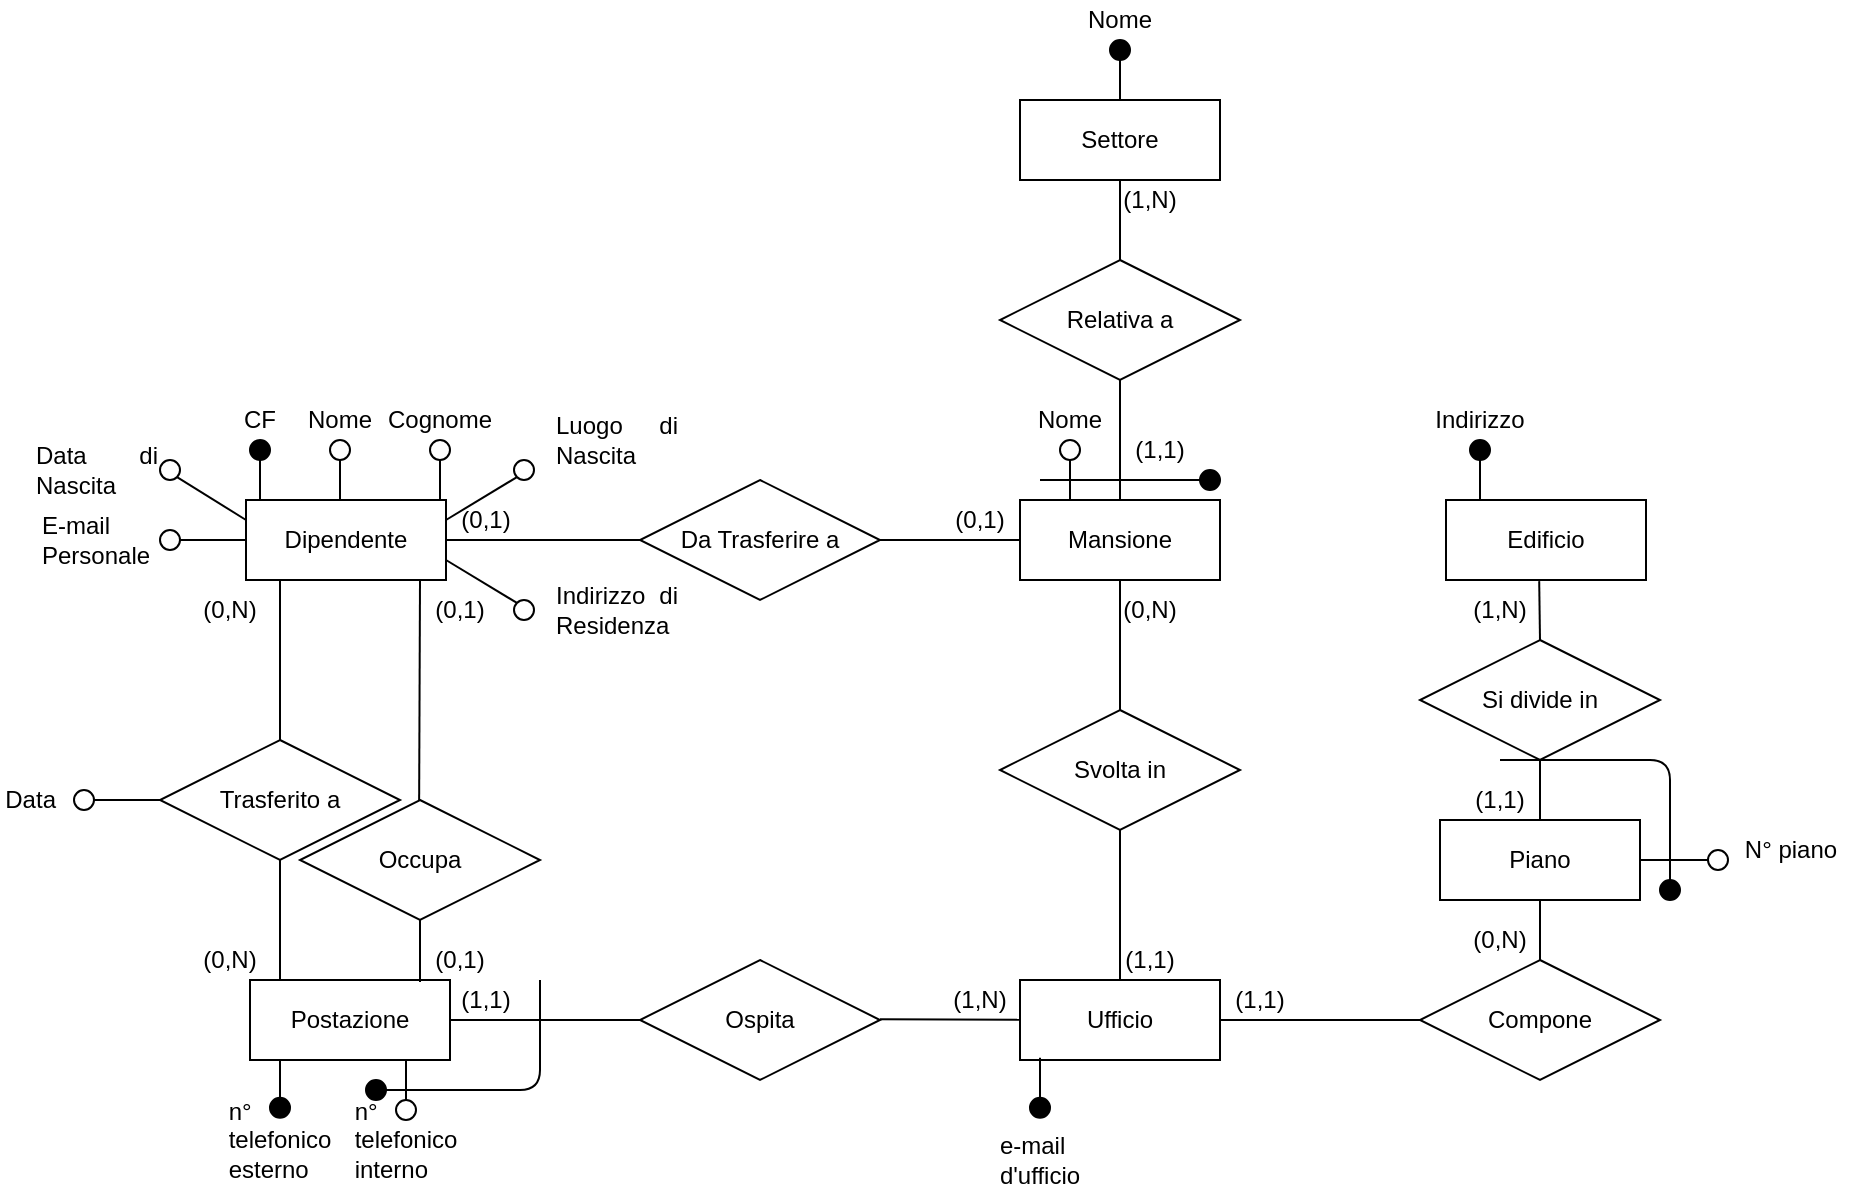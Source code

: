 <mxfile version="12.4.2" type="device" pages="1"><diagram id="H2HLlZwOEtIKmNLevdCi" name="Page-1"><mxGraphModel dx="1342" dy="815" grid="1" gridSize="10" guides="1" tooltips="1" connect="1" arrows="1" fold="1" page="1" pageScale="1" pageWidth="827" pageHeight="1169" math="0" shadow="0"><root><mxCell id="0"/><mxCell id="1" parent="0"/><mxCell id="3k5vM88fd0rZkR1TAz7x-1" value="Dipendente" style="whiteSpace=wrap;html=1;align=center;" parent="1" vertex="1"><mxGeometry x="363" y="390" width="100" height="40" as="geometry"/></mxCell><mxCell id="3k5vM88fd0rZkR1TAz7x-2" value="" style="ellipse;whiteSpace=wrap;html=1;aspect=fixed;fillColor=#000000;" parent="1" vertex="1"><mxGeometry x="365" y="360" width="10" height="10" as="geometry"/></mxCell><mxCell id="3k5vM88fd0rZkR1TAz7x-3" value="" style="endArrow=none;html=1;entryX=0.5;entryY=1;entryDx=0;entryDy=0;exitX=0.12;exitY=0;exitDx=0;exitDy=0;exitPerimeter=0;" parent="1" target="3k5vM88fd0rZkR1TAz7x-2" edge="1"><mxGeometry width="50" height="50" relative="1" as="geometry"><mxPoint x="370" y="390" as="sourcePoint"/><mxPoint x="405" y="450" as="targetPoint"/></mxGeometry></mxCell><mxCell id="3k5vM88fd0rZkR1TAz7x-4" value="CF" style="text;html=1;strokeColor=none;fillColor=none;align=center;verticalAlign=middle;whiteSpace=wrap;rounded=0;" parent="1" vertex="1"><mxGeometry x="350" y="340" width="40" height="20" as="geometry"/></mxCell><mxCell id="3k5vM88fd0rZkR1TAz7x-5" value="" style="ellipse;whiteSpace=wrap;html=1;aspect=fixed;" parent="1" vertex="1"><mxGeometry x="405" y="360" width="10" height="10" as="geometry"/></mxCell><mxCell id="3k5vM88fd0rZkR1TAz7x-6" value="" style="endArrow=none;html=1;entryX=0.5;entryY=1;entryDx=0;entryDy=0;exitX=0.12;exitY=0;exitDx=0;exitDy=0;exitPerimeter=0;" parent="1" target="3k5vM88fd0rZkR1TAz7x-5" edge="1"><mxGeometry width="50" height="50" relative="1" as="geometry"><mxPoint x="410" y="390" as="sourcePoint"/><mxPoint x="445" y="450" as="targetPoint"/></mxGeometry></mxCell><mxCell id="3k5vM88fd0rZkR1TAz7x-7" value="Nome" style="text;html=1;strokeColor=none;fillColor=none;align=center;verticalAlign=middle;whiteSpace=wrap;rounded=0;" parent="1" vertex="1"><mxGeometry x="390" y="340" width="40" height="20" as="geometry"/></mxCell><mxCell id="3k5vM88fd0rZkR1TAz7x-8" value="" style="ellipse;whiteSpace=wrap;html=1;aspect=fixed;" parent="1" vertex="1"><mxGeometry x="455" y="360" width="10" height="10" as="geometry"/></mxCell><mxCell id="3k5vM88fd0rZkR1TAz7x-9" value="" style="endArrow=none;html=1;entryX=0.5;entryY=1;entryDx=0;entryDy=0;exitX=0.12;exitY=0;exitDx=0;exitDy=0;exitPerimeter=0;" parent="1" target="3k5vM88fd0rZkR1TAz7x-8" edge="1"><mxGeometry width="50" height="50" relative="1" as="geometry"><mxPoint x="460" y="390" as="sourcePoint"/><mxPoint x="495" y="450" as="targetPoint"/></mxGeometry></mxCell><mxCell id="3k5vM88fd0rZkR1TAz7x-10" value="Cognome" style="text;html=1;strokeColor=none;fillColor=none;align=center;verticalAlign=middle;whiteSpace=wrap;rounded=0;" parent="1" vertex="1"><mxGeometry x="440" y="340" width="40" height="20" as="geometry"/></mxCell><mxCell id="3k5vM88fd0rZkR1TAz7x-11" value="" style="ellipse;whiteSpace=wrap;html=1;aspect=fixed;" parent="1" vertex="1"><mxGeometry x="497" y="370" width="10" height="10" as="geometry"/></mxCell><mxCell id="3k5vM88fd0rZkR1TAz7x-12" value="" style="endArrow=none;html=1;entryX=0;entryY=1;entryDx=0;entryDy=0;exitX=1;exitY=0.25;exitDx=0;exitDy=0;" parent="1" source="3k5vM88fd0rZkR1TAz7x-1" target="3k5vM88fd0rZkR1TAz7x-11" edge="1"><mxGeometry width="50" height="50" relative="1" as="geometry"><mxPoint x="465" y="410" as="sourcePoint"/><mxPoint x="537" y="460" as="targetPoint"/></mxGeometry></mxCell><mxCell id="3k5vM88fd0rZkR1TAz7x-13" value="&lt;div style=&quot;text-align: justify&quot;&gt;&lt;span&gt;Luogo di Nascita&lt;/span&gt;&lt;/div&gt;" style="text;html=1;strokeColor=none;fillColor=none;align=center;verticalAlign=middle;whiteSpace=wrap;rounded=0;" parent="1" vertex="1"><mxGeometry x="517" y="350" width="63" height="20" as="geometry"/></mxCell><mxCell id="3k5vM88fd0rZkR1TAz7x-17" value="&lt;div style=&quot;text-align: justify&quot;&gt;&lt;span&gt;Data di Nascita&lt;/span&gt;&lt;/div&gt;" style="text;html=1;strokeColor=none;fillColor=none;align=center;verticalAlign=middle;whiteSpace=wrap;rounded=0;" parent="1" vertex="1"><mxGeometry x="257" y="365" width="63" height="20" as="geometry"/></mxCell><mxCell id="3k5vM88fd0rZkR1TAz7x-20" value="" style="ellipse;whiteSpace=wrap;html=1;aspect=fixed;" parent="1" vertex="1"><mxGeometry x="497" y="440" width="10" height="10" as="geometry"/></mxCell><mxCell id="3k5vM88fd0rZkR1TAz7x-21" value="" style="endArrow=none;html=1;entryX=0;entryY=0;entryDx=0;entryDy=0;exitX=1;exitY=0.75;exitDx=0;exitDy=0;" parent="1" source="3k5vM88fd0rZkR1TAz7x-1" target="3k5vM88fd0rZkR1TAz7x-20" edge="1"><mxGeometry width="50" height="50" relative="1" as="geometry"><mxPoint x="537" y="490" as="sourcePoint"/><mxPoint x="572" y="550" as="targetPoint"/></mxGeometry></mxCell><mxCell id="3k5vM88fd0rZkR1TAz7x-22" value="&lt;div style=&quot;text-align: justify&quot;&gt;&lt;span&gt;Indirizzo di Residenza&lt;/span&gt;&lt;/div&gt;" style="text;html=1;strokeColor=none;fillColor=none;align=center;verticalAlign=middle;whiteSpace=wrap;rounded=0;" parent="1" vertex="1"><mxGeometry x="517" y="435" width="63" height="20" as="geometry"/></mxCell><mxCell id="3k5vM88fd0rZkR1TAz7x-33" value="" style="ellipse;whiteSpace=wrap;html=1;aspect=fixed;" parent="1" vertex="1"><mxGeometry x="320" y="405" width="10" height="10" as="geometry"/></mxCell><mxCell id="3k5vM88fd0rZkR1TAz7x-34" value="" style="endArrow=none;html=1;entryX=1;entryY=0.5;entryDx=0;entryDy=0;exitX=0;exitY=0.5;exitDx=0;exitDy=0;" parent="1" source="3k5vM88fd0rZkR1TAz7x-1" target="3k5vM88fd0rZkR1TAz7x-33" edge="1"><mxGeometry width="50" height="50" relative="1" as="geometry"><mxPoint x="300" y="430" as="sourcePoint"/><mxPoint x="335" y="490" as="targetPoint"/></mxGeometry></mxCell><mxCell id="3k5vM88fd0rZkR1TAz7x-35" value="&lt;div style=&quot;text-align: justify&quot;&gt;&lt;span&gt;E-mail Personale&lt;/span&gt;&lt;/div&gt;" style="text;html=1;strokeColor=none;fillColor=none;align=center;verticalAlign=middle;whiteSpace=wrap;rounded=0;" parent="1" vertex="1"><mxGeometry x="260" y="400" width="60" height="20" as="geometry"/></mxCell><mxCell id="3k5vM88fd0rZkR1TAz7x-36" value="" style="ellipse;whiteSpace=wrap;html=1;aspect=fixed;direction=west;" parent="1" vertex="1"><mxGeometry x="320" y="370" width="10" height="10" as="geometry"/></mxCell><mxCell id="0-LK8YmRTWnci_70utCh-23" value="Mansione" style="whiteSpace=wrap;html=1;align=center;" parent="1" vertex="1"><mxGeometry x="750" y="390.0" width="100" height="40" as="geometry"/></mxCell><mxCell id="9NkHL0FcafXhTXbEbw9g-3" value="Postazione" style="whiteSpace=wrap;html=1;align=center;" parent="1" vertex="1"><mxGeometry x="365" y="630" width="100" height="40" as="geometry"/></mxCell><mxCell id="9NkHL0FcafXhTXbEbw9g-4" value="Occupa" style="shape=rhombus;perimeter=rhombusPerimeter;whiteSpace=wrap;html=1;align=center;" parent="1" vertex="1"><mxGeometry x="390" y="540" width="120" height="60" as="geometry"/></mxCell><mxCell id="9NkHL0FcafXhTXbEbw9g-7" value="" style="endArrow=none;html=1;" parent="1" edge="1"><mxGeometry width="50" height="50" relative="1" as="geometry"><mxPoint x="449.571" y="540.214" as="sourcePoint"/><mxPoint x="450" y="430" as="targetPoint"/></mxGeometry></mxCell><mxCell id="9NkHL0FcafXhTXbEbw9g-8" value="" style="endArrow=none;html=1;entryX=0.5;entryY=1;entryDx=0;entryDy=0;" parent="1" target="9NkHL0FcafXhTXbEbw9g-4" edge="1"><mxGeometry width="50" height="50" relative="1" as="geometry"><mxPoint x="450" y="631" as="sourcePoint"/><mxPoint x="412.71" y="560" as="targetPoint"/></mxGeometry></mxCell><mxCell id="9NkHL0FcafXhTXbEbw9g-9" value="(0,1)" style="text;html=1;strokeColor=none;fillColor=none;align=center;verticalAlign=middle;whiteSpace=wrap;rounded=0;" parent="1" vertex="1"><mxGeometry x="450" y="435" width="40" height="20" as="geometry"/></mxCell><mxCell id="9NkHL0FcafXhTXbEbw9g-10" value="(0,1)" style="text;html=1;strokeColor=none;fillColor=none;align=center;verticalAlign=middle;whiteSpace=wrap;rounded=0;" parent="1" vertex="1"><mxGeometry x="450" y="610" width="40" height="20" as="geometry"/></mxCell><mxCell id="9NkHL0FcafXhTXbEbw9g-11" value="Trasferito a" style="shape=rhombus;perimeter=rhombusPerimeter;whiteSpace=wrap;html=1;align=center;" parent="1" vertex="1"><mxGeometry x="320" y="510" width="120" height="60" as="geometry"/></mxCell><mxCell id="9NkHL0FcafXhTXbEbw9g-12" value="" style="endArrow=none;html=1;entryX=0.5;entryY=0;entryDx=0;entryDy=0;" parent="1" target="9NkHL0FcafXhTXbEbw9g-11" edge="1"><mxGeometry width="50" height="50" relative="1" as="geometry"><mxPoint x="380" y="430" as="sourcePoint"/><mxPoint x="150" y="510" as="targetPoint"/></mxGeometry></mxCell><mxCell id="9NkHL0FcafXhTXbEbw9g-13" value="" style="endArrow=none;html=1;entryX=0.5;entryY=1;entryDx=0;entryDy=0;" parent="1" target="9NkHL0FcafXhTXbEbw9g-11" edge="1"><mxGeometry width="50" height="50" relative="1" as="geometry"><mxPoint x="380" y="630" as="sourcePoint"/><mxPoint x="320" y="590" as="targetPoint"/></mxGeometry></mxCell><mxCell id="9NkHL0FcafXhTXbEbw9g-14" value="" style="ellipse;whiteSpace=wrap;html=1;aspect=fixed;" parent="1" vertex="1"><mxGeometry x="277" y="535" width="10" height="10" as="geometry"/></mxCell><mxCell id="9NkHL0FcafXhTXbEbw9g-15" value="" style="endArrow=none;html=1;entryX=1;entryY=0.5;entryDx=0;entryDy=0;exitX=0;exitY=0.5;exitDx=0;exitDy=0;" parent="1" target="9NkHL0FcafXhTXbEbw9g-14" edge="1"><mxGeometry width="50" height="50" relative="1" as="geometry"><mxPoint x="320" y="540" as="sourcePoint"/><mxPoint x="292" y="620" as="targetPoint"/></mxGeometry></mxCell><mxCell id="9NkHL0FcafXhTXbEbw9g-16" value="&lt;div style=&quot;text-align: justify&quot;&gt;Data&lt;/div&gt;" style="text;html=1;strokeColor=none;fillColor=none;align=right;verticalAlign=middle;whiteSpace=wrap;rounded=0;" parent="1" vertex="1"><mxGeometry x="240" y="530" width="30" height="20" as="geometry"/></mxCell><mxCell id="9NkHL0FcafXhTXbEbw9g-18" value="" style="endArrow=none;html=1;exitX=0.5;exitY=0;exitDx=0;exitDy=0;" parent="1" edge="1"><mxGeometry width="50" height="50" relative="1" as="geometry"><mxPoint x="380" y="690" as="sourcePoint"/><mxPoint x="380" y="670" as="targetPoint"/></mxGeometry></mxCell><mxCell id="9NkHL0FcafXhTXbEbw9g-19" value="&lt;div style=&quot;text-align: justify&quot;&gt;&lt;span&gt;n° telefonico esterno&lt;/span&gt;&lt;/div&gt;" style="text;html=1;strokeColor=none;fillColor=none;align=center;verticalAlign=middle;whiteSpace=wrap;rounded=0;" parent="1" vertex="1"><mxGeometry x="360" y="700" width="40" height="20" as="geometry"/></mxCell><mxCell id="9NkHL0FcafXhTXbEbw9g-23" value="" style="ellipse;whiteSpace=wrap;html=1;aspect=fixed;" parent="1" vertex="1"><mxGeometry x="438" y="690" width="10" height="10" as="geometry"/></mxCell><mxCell id="9NkHL0FcafXhTXbEbw9g-24" value="" style="endArrow=none;html=1;exitX=0.5;exitY=0;exitDx=0;exitDy=0;" parent="1" source="9NkHL0FcafXhTXbEbw9g-23" edge="1"><mxGeometry width="50" height="50" relative="1" as="geometry"><mxPoint x="433" y="690" as="sourcePoint"/><mxPoint x="443" y="670" as="targetPoint"/></mxGeometry></mxCell><mxCell id="9NkHL0FcafXhTXbEbw9g-25" value="&lt;div style=&quot;text-align: justify&quot;&gt;&lt;span&gt;n° telefonico interno&lt;/span&gt;&lt;/div&gt;" style="text;html=1;strokeColor=none;fillColor=none;align=center;verticalAlign=middle;whiteSpace=wrap;rounded=0;" parent="1" vertex="1"><mxGeometry x="423" y="700" width="40" height="20" as="geometry"/></mxCell><mxCell id="9NkHL0FcafXhTXbEbw9g-26" value="(0,N)" style="text;html=1;strokeColor=none;fillColor=none;align=center;verticalAlign=middle;whiteSpace=wrap;rounded=0;" parent="1" vertex="1"><mxGeometry x="335" y="435" width="40" height="20" as="geometry"/></mxCell><mxCell id="9NkHL0FcafXhTXbEbw9g-27" value="(0,N)" style="text;html=1;strokeColor=none;fillColor=none;align=center;verticalAlign=middle;whiteSpace=wrap;rounded=0;" parent="1" vertex="1"><mxGeometry x="335" y="610" width="40" height="20" as="geometry"/></mxCell><mxCell id="9NkHL0FcafXhTXbEbw9g-28" value="" style="ellipse;whiteSpace=wrap;html=1;aspect=fixed;fillColor=#000000;" parent="1" vertex="1"><mxGeometry x="375" y="688.89" width="10" height="10" as="geometry"/></mxCell><mxCell id="9NkHL0FcafXhTXbEbw9g-29" value="Ufficio" style="whiteSpace=wrap;html=1;align=center;" parent="1" vertex="1"><mxGeometry x="750" y="630" width="100" height="40" as="geometry"/></mxCell><mxCell id="9NkHL0FcafXhTXbEbw9g-30" value="Ospita" style="shape=rhombus;perimeter=rhombusPerimeter;whiteSpace=wrap;html=1;align=center;" parent="1" vertex="1"><mxGeometry x="560" y="620" width="120" height="60" as="geometry"/></mxCell><mxCell id="9NkHL0FcafXhTXbEbw9g-31" value="" style="endArrow=none;html=1;exitX=1;exitY=0.5;exitDx=0;exitDy=0;entryX=0;entryY=0.5;entryDx=0;entryDy=0;" parent="1" source="9NkHL0FcafXhTXbEbw9g-3" target="9NkHL0FcafXhTXbEbw9g-30" edge="1"><mxGeometry width="50" height="50" relative="1" as="geometry"><mxPoint x="530" y="760" as="sourcePoint"/><mxPoint x="580" y="710" as="targetPoint"/></mxGeometry></mxCell><mxCell id="9NkHL0FcafXhTXbEbw9g-32" value="" style="endArrow=none;html=1;exitX=1;exitY=0.5;exitDx=0;exitDy=0;" parent="1" target="9NkHL0FcafXhTXbEbw9g-29" edge="1"><mxGeometry width="50" height="50" relative="1" as="geometry"><mxPoint x="680" y="649.58" as="sourcePoint"/><mxPoint x="775" y="649.58" as="targetPoint"/></mxGeometry></mxCell><mxCell id="9NkHL0FcafXhTXbEbw9g-33" value="(1,1)" style="text;html=1;strokeColor=none;fillColor=none;align=center;verticalAlign=middle;whiteSpace=wrap;rounded=0;" parent="1" vertex="1"><mxGeometry x="463" y="630" width="40" height="20" as="geometry"/></mxCell><mxCell id="9NkHL0FcafXhTXbEbw9g-34" value="(1,N)" style="text;html=1;strokeColor=none;fillColor=none;align=center;verticalAlign=middle;whiteSpace=wrap;rounded=0;" parent="1" vertex="1"><mxGeometry x="710" y="630" width="40" height="20" as="geometry"/></mxCell><mxCell id="9NkHL0FcafXhTXbEbw9g-39" value="" style="endArrow=none;html=1;exitX=0.5;exitY=0;exitDx=0;exitDy=0;" parent="1" edge="1"><mxGeometry width="50" height="50" relative="1" as="geometry"><mxPoint x="760" y="688.89" as="sourcePoint"/><mxPoint x="760" y="668.89" as="targetPoint"/></mxGeometry></mxCell><mxCell id="9NkHL0FcafXhTXbEbw9g-40" value="&lt;div style=&quot;text-align: justify&quot;&gt;&lt;span&gt;e-mail d'ufficio&lt;/span&gt;&lt;/div&gt;" style="text;html=1;strokeColor=none;fillColor=none;align=center;verticalAlign=middle;whiteSpace=wrap;rounded=0;" parent="1" vertex="1"><mxGeometry x="740" y="710" width="40" height="20" as="geometry"/></mxCell><mxCell id="9NkHL0FcafXhTXbEbw9g-44" value="Compone" style="shape=rhombus;perimeter=rhombusPerimeter;whiteSpace=wrap;html=1;align=center;" parent="1" vertex="1"><mxGeometry x="950" y="620" width="120" height="60" as="geometry"/></mxCell><mxCell id="9NkHL0FcafXhTXbEbw9g-45" value="" style="endArrow=none;html=1;" parent="1" source="9NkHL0FcafXhTXbEbw9g-29" target="9NkHL0FcafXhTXbEbw9g-44" edge="1"><mxGeometry width="50" height="50" relative="1" as="geometry"><mxPoint x="880" y="649.17" as="sourcePoint"/><mxPoint x="950" y="649" as="targetPoint"/></mxGeometry></mxCell><mxCell id="9NkHL0FcafXhTXbEbw9g-47" value="Piano" style="whiteSpace=wrap;html=1;align=center;" parent="1" vertex="1"><mxGeometry x="960" y="550" width="100" height="40" as="geometry"/></mxCell><mxCell id="9NkHL0FcafXhTXbEbw9g-48" value="" style="endArrow=none;html=1;" parent="1" source="9NkHL0FcafXhTXbEbw9g-49" edge="1"><mxGeometry width="50" height="50" relative="1" as="geometry"><mxPoint x="430" y="680" as="sourcePoint"/><mxPoint x="510" y="630" as="targetPoint"/><Array as="points"><mxPoint x="510" y="685"/></Array></mxGeometry></mxCell><mxCell id="9NkHL0FcafXhTXbEbw9g-49" value="" style="ellipse;whiteSpace=wrap;html=1;aspect=fixed;fillColor=#000000;" parent="1" vertex="1"><mxGeometry x="423" y="680" width="10" height="10" as="geometry"/></mxCell><mxCell id="9NkHL0FcafXhTXbEbw9g-50" value="" style="endArrow=none;html=1;" parent="1" target="9NkHL0FcafXhTXbEbw9g-49" edge="1"><mxGeometry width="50" height="50" relative="1" as="geometry"><mxPoint x="430" y="680" as="sourcePoint"/><mxPoint x="510" y="630" as="targetPoint"/><Array as="points"/></mxGeometry></mxCell><mxCell id="9NkHL0FcafXhTXbEbw9g-53" value="" style="endArrow=none;html=1;exitX=0.5;exitY=0;exitDx=0;exitDy=0;entryX=0.5;entryY=1;entryDx=0;entryDy=0;" parent="1" source="9NkHL0FcafXhTXbEbw9g-44" target="9NkHL0FcafXhTXbEbw9g-47" edge="1"><mxGeometry width="50" height="50" relative="1" as="geometry"><mxPoint x="880" y="610" as="sourcePoint"/><mxPoint x="930" y="560" as="targetPoint"/></mxGeometry></mxCell><mxCell id="9NkHL0FcafXhTXbEbw9g-54" value="&lt;div style=&quot;text-align: justify&quot;&gt;&lt;span&gt;N° piano&lt;/span&gt;&lt;/div&gt;" style="text;html=1;strokeColor=none;fillColor=none;align=center;verticalAlign=middle;whiteSpace=wrap;rounded=0;" parent="1" vertex="1"><mxGeometry x="1104" y="555" width="63" height="20" as="geometry"/></mxCell><mxCell id="9NkHL0FcafXhTXbEbw9g-55" value="" style="ellipse;whiteSpace=wrap;html=1;aspect=fixed;" parent="1" vertex="1"><mxGeometry x="1094" y="565" width="10" height="10" as="geometry"/></mxCell><mxCell id="9NkHL0FcafXhTXbEbw9g-56" value="" style="endArrow=none;html=1;" parent="1" source="9NkHL0FcafXhTXbEbw9g-47" target="9NkHL0FcafXhTXbEbw9g-55" edge="1"><mxGeometry width="50" height="50" relative="1" as="geometry"><mxPoint x="1060" y="575" as="sourcePoint"/><mxPoint x="1127" y="575" as="targetPoint"/></mxGeometry></mxCell><mxCell id="9NkHL0FcafXhTXbEbw9g-57" value="(1,1)" style="text;html=1;strokeColor=none;fillColor=none;align=center;verticalAlign=middle;whiteSpace=wrap;rounded=0;" parent="1" vertex="1"><mxGeometry x="850" y="630" width="40" height="20" as="geometry"/></mxCell><mxCell id="9NkHL0FcafXhTXbEbw9g-58" value="(0,N)" style="text;html=1;strokeColor=none;fillColor=none;align=center;verticalAlign=middle;whiteSpace=wrap;rounded=0;" parent="1" vertex="1"><mxGeometry x="970" y="600" width="40" height="20" as="geometry"/></mxCell><mxCell id="9NkHL0FcafXhTXbEbw9g-59" value="Si divide in" style="shape=rhombus;perimeter=rhombusPerimeter;whiteSpace=wrap;html=1;align=center;" parent="1" vertex="1"><mxGeometry x="950" y="460" width="120" height="60" as="geometry"/></mxCell><mxCell id="9NkHL0FcafXhTXbEbw9g-60" value="Edificio" style="whiteSpace=wrap;html=1;align=center;" parent="1" vertex="1"><mxGeometry x="963" y="390" width="100" height="40" as="geometry"/></mxCell><mxCell id="9NkHL0FcafXhTXbEbw9g-61" value="" style="endArrow=none;html=1;entryX=0.466;entryY=1.014;entryDx=0;entryDy=0;entryPerimeter=0;exitX=0.5;exitY=0;exitDx=0;exitDy=0;" parent="1" source="9NkHL0FcafXhTXbEbw9g-59" target="9NkHL0FcafXhTXbEbw9g-60" edge="1"><mxGeometry width="50" height="50" relative="1" as="geometry"><mxPoint x="830" y="490" as="sourcePoint"/><mxPoint x="880" y="440" as="targetPoint"/></mxGeometry></mxCell><mxCell id="9NkHL0FcafXhTXbEbw9g-62" value="" style="endArrow=none;html=1;entryX=0.5;entryY=1;entryDx=0;entryDy=0;exitX=0.5;exitY=0;exitDx=0;exitDy=0;" parent="1" source="9NkHL0FcafXhTXbEbw9g-47" target="9NkHL0FcafXhTXbEbw9g-59" edge="1"><mxGeometry width="50" height="50" relative="1" as="geometry"><mxPoint x="900" y="550" as="sourcePoint"/><mxPoint x="950" y="500" as="targetPoint"/></mxGeometry></mxCell><mxCell id="9NkHL0FcafXhTXbEbw9g-64" value="" style="ellipse;whiteSpace=wrap;html=1;aspect=fixed;fillColor=#000000;" parent="1" vertex="1"><mxGeometry x="975" y="360" width="10" height="10" as="geometry"/></mxCell><mxCell id="9NkHL0FcafXhTXbEbw9g-65" value="" style="endArrow=none;html=1;entryX=0.5;entryY=1;entryDx=0;entryDy=0;exitX=0.12;exitY=0;exitDx=0;exitDy=0;exitPerimeter=0;" parent="1" target="9NkHL0FcafXhTXbEbw9g-64" edge="1"><mxGeometry width="50" height="50" relative="1" as="geometry"><mxPoint x="980" y="390" as="sourcePoint"/><mxPoint x="1015" y="450" as="targetPoint"/></mxGeometry></mxCell><mxCell id="9NkHL0FcafXhTXbEbw9g-66" value="Indirizzo" style="text;html=1;strokeColor=none;fillColor=none;align=center;verticalAlign=middle;whiteSpace=wrap;rounded=0;" parent="1" vertex="1"><mxGeometry x="960" y="340" width="40" height="20" as="geometry"/></mxCell><mxCell id="9NkHL0FcafXhTXbEbw9g-73" value="" style="ellipse;whiteSpace=wrap;html=1;aspect=fixed;fillColor=#000000;" parent="1" vertex="1"><mxGeometry x="1070" y="580" width="10" height="10" as="geometry"/></mxCell><mxCell id="9NkHL0FcafXhTXbEbw9g-74" value="(1,1)" style="text;html=1;strokeColor=none;fillColor=none;align=center;verticalAlign=middle;whiteSpace=wrap;rounded=0;" parent="1" vertex="1"><mxGeometry x="970" y="530" width="40" height="20" as="geometry"/></mxCell><mxCell id="XLLHPFjAevq2n8ZGN_uE-2" value="" style="endArrow=none;html=1;exitX=0.5;exitY=0;exitDx=0;exitDy=0;" parent="1" source="9NkHL0FcafXhTXbEbw9g-73" edge="1"><mxGeometry width="50" height="50" relative="1" as="geometry"><mxPoint x="1070" y="580" as="sourcePoint"/><mxPoint x="990" y="520" as="targetPoint"/><Array as="points"><mxPoint x="1075" y="520"/></Array></mxGeometry></mxCell><mxCell id="XLLHPFjAevq2n8ZGN_uE-3" value="(1,N)" style="text;html=1;strokeColor=none;fillColor=none;align=center;verticalAlign=middle;whiteSpace=wrap;rounded=0;" parent="1" vertex="1"><mxGeometry x="970" y="435" width="40" height="20" as="geometry"/></mxCell><mxCell id="XLLHPFjAevq2n8ZGN_uE-7" value="" style="endArrow=none;html=1;exitX=0;exitY=0;exitDx=0;exitDy=0;" parent="1" source="3k5vM88fd0rZkR1TAz7x-36" edge="1"><mxGeometry width="50" height="50" relative="1" as="geometry"><mxPoint x="300" y="290" as="sourcePoint"/><mxPoint x="363" y="400" as="targetPoint"/></mxGeometry></mxCell><mxCell id="XLLHPFjAevq2n8ZGN_uE-8" value="Svolta in" style="shape=rhombus;perimeter=rhombusPerimeter;whiteSpace=wrap;html=1;align=center;" parent="1" vertex="1"><mxGeometry x="740" y="495" width="120" height="60" as="geometry"/></mxCell><mxCell id="XLLHPFjAevq2n8ZGN_uE-9" value="" style="endArrow=none;html=1;entryX=0.5;entryY=1;entryDx=0;entryDy=0;" parent="1" source="9NkHL0FcafXhTXbEbw9g-29" target="XLLHPFjAevq2n8ZGN_uE-8" edge="1"><mxGeometry width="50" height="50" relative="1" as="geometry"><mxPoint x="650" y="560" as="sourcePoint"/><mxPoint x="700" y="510" as="targetPoint"/></mxGeometry></mxCell><mxCell id="XLLHPFjAevq2n8ZGN_uE-10" value="" style="endArrow=none;html=1;entryX=0.5;entryY=0;entryDx=0;entryDy=0;" parent="1" source="0-LK8YmRTWnci_70utCh-23" target="XLLHPFjAevq2n8ZGN_uE-8" edge="1"><mxGeometry width="50" height="50" relative="1" as="geometry"><mxPoint x="650" y="510" as="sourcePoint"/><mxPoint x="700" y="460" as="targetPoint"/></mxGeometry></mxCell><mxCell id="XLLHPFjAevq2n8ZGN_uE-11" value="Da Trasferire a" style="shape=rhombus;perimeter=rhombusPerimeter;whiteSpace=wrap;html=1;align=center;" parent="1" vertex="1"><mxGeometry x="560" y="380" width="120" height="60" as="geometry"/></mxCell><mxCell id="XLLHPFjAevq2n8ZGN_uE-12" value="" style="endArrow=none;html=1;exitX=1;exitY=0.5;exitDx=0;exitDy=0;" parent="1" source="XLLHPFjAevq2n8ZGN_uE-11" target="0-LK8YmRTWnci_70utCh-23" edge="1"><mxGeometry width="50" height="50" relative="1" as="geometry"><mxPoint x="680" y="420" as="sourcePoint"/><mxPoint x="740" y="400" as="targetPoint"/></mxGeometry></mxCell><mxCell id="XLLHPFjAevq2n8ZGN_uE-13" value="" style="endArrow=none;html=1;exitX=1;exitY=0.5;exitDx=0;exitDy=0;entryX=0;entryY=0.5;entryDx=0;entryDy=0;" parent="1" source="3k5vM88fd0rZkR1TAz7x-1" target="XLLHPFjAevq2n8ZGN_uE-11" edge="1"><mxGeometry width="50" height="50" relative="1" as="geometry"><mxPoint x="510" y="440" as="sourcePoint"/><mxPoint x="560" y="390" as="targetPoint"/></mxGeometry></mxCell><mxCell id="XLLHPFjAevq2n8ZGN_uE-14" value="(1,1)" style="text;html=1;strokeColor=none;fillColor=none;align=center;verticalAlign=middle;whiteSpace=wrap;rounded=0;" parent="1" vertex="1"><mxGeometry x="795" y="610" width="40" height="20" as="geometry"/></mxCell><mxCell id="XLLHPFjAevq2n8ZGN_uE-15" value="(0,N)" style="text;html=1;strokeColor=none;fillColor=none;align=center;verticalAlign=middle;whiteSpace=wrap;rounded=0;" parent="1" vertex="1"><mxGeometry x="795" y="435" width="40" height="20" as="geometry"/></mxCell><mxCell id="XLLHPFjAevq2n8ZGN_uE-16" value="(0,1)" style="text;html=1;strokeColor=none;fillColor=none;align=center;verticalAlign=middle;whiteSpace=wrap;rounded=0;" parent="1" vertex="1"><mxGeometry x="463" y="390" width="40" height="20" as="geometry"/></mxCell><mxCell id="XLLHPFjAevq2n8ZGN_uE-17" value="(0,1)" style="text;html=1;strokeColor=none;fillColor=none;align=center;verticalAlign=middle;whiteSpace=wrap;rounded=0;" parent="1" vertex="1"><mxGeometry x="710" y="390" width="40" height="20" as="geometry"/></mxCell><mxCell id="XLLHPFjAevq2n8ZGN_uE-26" value="" style="ellipse;whiteSpace=wrap;html=1;aspect=fixed;" parent="1" vertex="1"><mxGeometry x="770" y="360" width="10" height="10" as="geometry"/></mxCell><mxCell id="XLLHPFjAevq2n8ZGN_uE-27" value="" style="endArrow=none;html=1;entryX=0.5;entryY=1;entryDx=0;entryDy=0;exitX=0.12;exitY=0;exitDx=0;exitDy=0;exitPerimeter=0;" parent="1" target="XLLHPFjAevq2n8ZGN_uE-26" edge="1"><mxGeometry width="50" height="50" relative="1" as="geometry"><mxPoint x="775" y="390.0" as="sourcePoint"/><mxPoint x="810" y="450" as="targetPoint"/></mxGeometry></mxCell><mxCell id="XLLHPFjAevq2n8ZGN_uE-28" value="Nome" style="text;html=1;strokeColor=none;fillColor=none;align=center;verticalAlign=middle;whiteSpace=wrap;rounded=0;" parent="1" vertex="1"><mxGeometry x="755" y="340" width="40" height="20" as="geometry"/></mxCell><mxCell id="XLLHPFjAevq2n8ZGN_uE-32" value="" style="ellipse;whiteSpace=wrap;html=1;aspect=fixed;fillColor=#000000;" parent="1" vertex="1"><mxGeometry x="840" y="375" width="10" height="10" as="geometry"/></mxCell><mxCell id="XLLHPFjAevq2n8ZGN_uE-33" value="" style="endArrow=none;html=1;entryX=0;entryY=0.5;entryDx=0;entryDy=0;" parent="1" target="XLLHPFjAevq2n8ZGN_uE-32" edge="1"><mxGeometry width="50" height="50" relative="1" as="geometry"><mxPoint x="760" y="380" as="sourcePoint"/><mxPoint x="730" y="330" as="targetPoint"/></mxGeometry></mxCell><mxCell id="XLLHPFjAevq2n8ZGN_uE-34" value="" style="ellipse;whiteSpace=wrap;html=1;aspect=fixed;fillColor=#000000;" parent="1" vertex="1"><mxGeometry x="755" y="688.89" width="10" height="10" as="geometry"/></mxCell><mxCell id="XLLHPFjAevq2n8ZGN_uE-35" value="Relativa a" style="shape=rhombus;perimeter=rhombusPerimeter;whiteSpace=wrap;html=1;align=center;" parent="1" vertex="1"><mxGeometry x="740" y="270" width="120" height="60" as="geometry"/></mxCell><mxCell id="XLLHPFjAevq2n8ZGN_uE-36" value="Settore" style="whiteSpace=wrap;html=1;align=center;" parent="1" vertex="1"><mxGeometry x="750" y="190.0" width="100" height="40" as="geometry"/></mxCell><mxCell id="XLLHPFjAevq2n8ZGN_uE-37" value="" style="ellipse;whiteSpace=wrap;html=1;aspect=fixed;fillColor=#000000;" parent="1" vertex="1"><mxGeometry x="795" y="160" width="10" height="10" as="geometry"/></mxCell><mxCell id="XLLHPFjAevq2n8ZGN_uE-38" value="" style="endArrow=none;html=1;entryX=0.5;entryY=1;entryDx=0;entryDy=0;exitX=0.12;exitY=0;exitDx=0;exitDy=0;exitPerimeter=0;" parent="1" target="XLLHPFjAevq2n8ZGN_uE-37" edge="1"><mxGeometry width="50" height="50" relative="1" as="geometry"><mxPoint x="800" y="190.0" as="sourcePoint"/><mxPoint x="835" y="250" as="targetPoint"/></mxGeometry></mxCell><mxCell id="XLLHPFjAevq2n8ZGN_uE-39" value="Nome" style="text;html=1;strokeColor=none;fillColor=none;align=center;verticalAlign=middle;whiteSpace=wrap;rounded=0;" parent="1" vertex="1"><mxGeometry x="780" y="140" width="40" height="20" as="geometry"/></mxCell><mxCell id="XLLHPFjAevq2n8ZGN_uE-40" value="" style="endArrow=none;html=1;entryX=0.5;entryY=0;entryDx=0;entryDy=0;exitX=0.5;exitY=1;exitDx=0;exitDy=0;" parent="1" source="XLLHPFjAevq2n8ZGN_uE-35" target="0-LK8YmRTWnci_70utCh-23" edge="1"><mxGeometry width="50" height="50" relative="1" as="geometry"><mxPoint x="660" y="350" as="sourcePoint"/><mxPoint x="710" y="300" as="targetPoint"/></mxGeometry></mxCell><mxCell id="XLLHPFjAevq2n8ZGN_uE-41" value="" style="endArrow=none;html=1;entryX=0.5;entryY=0;entryDx=0;entryDy=0;exitX=0.5;exitY=1;exitDx=0;exitDy=0;" parent="1" source="XLLHPFjAevq2n8ZGN_uE-36" target="XLLHPFjAevq2n8ZGN_uE-35" edge="1"><mxGeometry width="50" height="50" relative="1" as="geometry"><mxPoint x="590" y="260" as="sourcePoint"/><mxPoint x="640" y="210" as="targetPoint"/></mxGeometry></mxCell><mxCell id="XLLHPFjAevq2n8ZGN_uE-42" value="(1,1)" style="text;html=1;strokeColor=none;fillColor=none;align=center;verticalAlign=middle;whiteSpace=wrap;rounded=0;" parent="1" vertex="1"><mxGeometry x="800" y="355" width="40" height="20" as="geometry"/></mxCell><mxCell id="XLLHPFjAevq2n8ZGN_uE-43" value="(1,N)" style="text;html=1;strokeColor=none;fillColor=none;align=center;verticalAlign=middle;whiteSpace=wrap;rounded=0;" parent="1" vertex="1"><mxGeometry x="795" y="230" width="40" height="20" as="geometry"/></mxCell></root></mxGraphModel></diagram></mxfile>